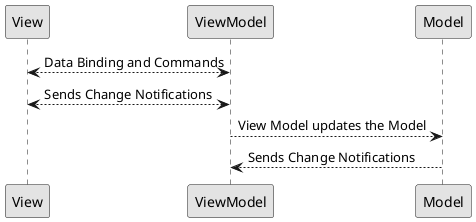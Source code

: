 @startuml
skinparam monochrome true
View <--> ViewModel: Data Binding and Commands
View <--> ViewModel: Sends Change Notifications
ViewModel --> Model: View Model updates the Model
ViewModel <-- Model: Sends Change Notifications
@enduml